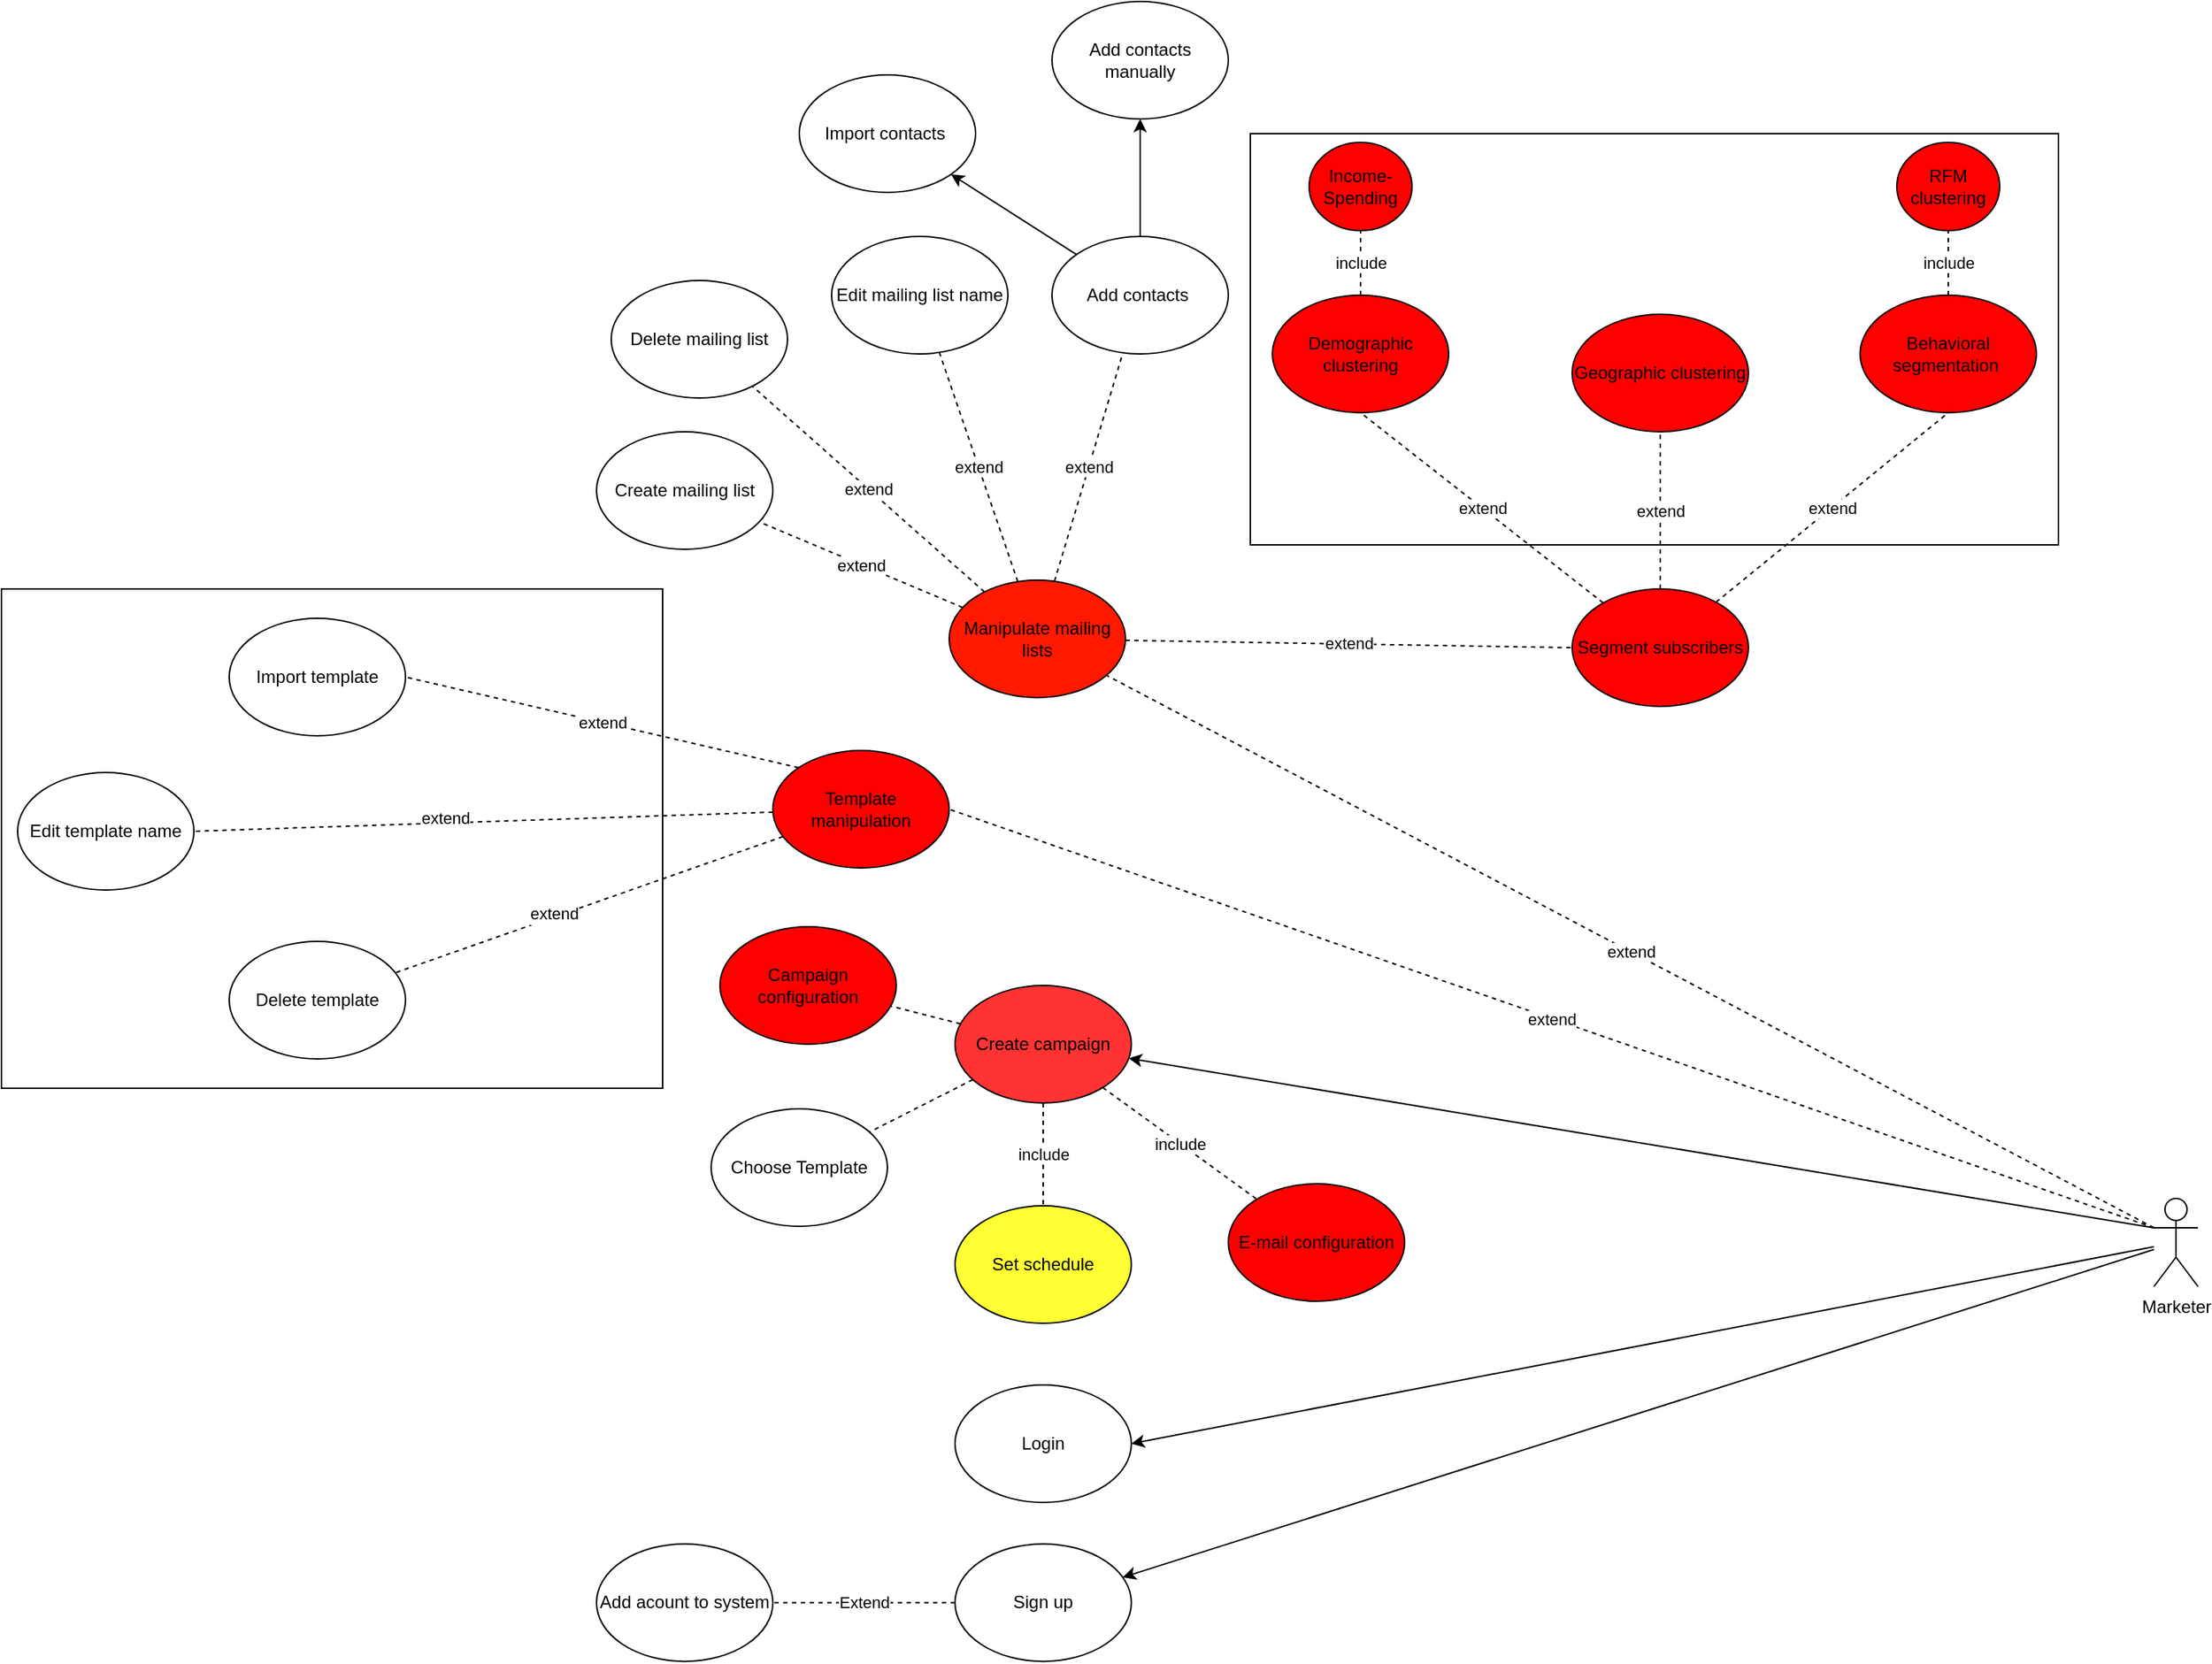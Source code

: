 <mxfile version="11.3.0" type="device" pages="1"><diagram id="N_T4IP2Gw8qYlKC844rA" name="Page-1"><mxGraphModel dx="1987" dy="1664" grid="1" gridSize="10" guides="1" tooltips="1" connect="1" arrows="1" fold="1" page="1" pageScale="1" pageWidth="850" pageHeight="1100" math="0" shadow="0"><root><object label="" id="0"><mxCell/></object><mxCell id="1" parent="0"/><mxCell id="Oi3GF3mrATbnB0xRvp1q-50" value="" style="rounded=0;whiteSpace=wrap;html=1;" parent="1" vertex="1"><mxGeometry x="-25" y="230" width="450" height="340" as="geometry"/></mxCell><mxCell id="Oi3GF3mrATbnB0xRvp1q-49" value="" style="rounded=0;whiteSpace=wrap;html=1;" parent="1" vertex="1"><mxGeometry x="825" y="-80" width="550" height="280" as="geometry"/></mxCell><mxCell id="eO_bXQIUu9fOd7VgZktI-27" value="Set schedule" style="ellipse;whiteSpace=wrap;html=1;fillColor=#FFFF33;" parent="1" vertex="1"><mxGeometry x="624" y="650" width="120" height="80" as="geometry"/></mxCell><mxCell id="eO_bXQIUu9fOd7VgZktI-33" value="Marketer" style="shape=umlActor;verticalLabelPosition=bottom;labelBackgroundColor=#ffffff;verticalAlign=top;html=1;outlineConnect=0;" parent="1" vertex="1"><mxGeometry x="1440" y="645" width="30" height="60" as="geometry"/></mxCell><mxCell id="eO_bXQIUu9fOd7VgZktI-35" value="Create campaign" style="ellipse;whiteSpace=wrap;html=1;fillColor=#FF3333;" parent="1" vertex="1"><mxGeometry x="624" y="500" width="120" height="80" as="geometry"/></mxCell><mxCell id="eO_bXQIUu9fOd7VgZktI-42" value="Edit template name" style="ellipse;whiteSpace=wrap;html=1;" parent="1" vertex="1"><mxGeometry x="-14" y="355" width="120" height="80" as="geometry"/></mxCell><mxCell id="eO_bXQIUu9fOd7VgZktI-46" value="E-mail configuration" style="ellipse;whiteSpace=wrap;html=1;fillColor=#FF0000;" parent="1" vertex="1"><mxGeometry x="810" y="635" width="120" height="80" as="geometry"/></mxCell><mxCell id="8gSnjXSxp8Frl7Wr6mXh-16" value="Login" style="ellipse;whiteSpace=wrap;html=1;" parent="1" vertex="1"><mxGeometry x="624" y="772" width="120" height="80" as="geometry"/></mxCell><mxCell id="1se_BGKtEGYpveD39wym-10" value="RFM clustering" style="ellipse;whiteSpace=wrap;html=1;fillColor=#FF0000;" parent="1" vertex="1"><mxGeometry x="1265" y="-74" width="70" height="60" as="geometry"/></mxCell><mxCell id="1se_BGKtEGYpveD39wym-31" value="Demographic clustering" style="ellipse;whiteSpace=wrap;html=1;fillColor=#FF0000;" parent="1" vertex="1"><mxGeometry x="840" y="30" width="120" height="80" as="geometry"/></mxCell><mxCell id="1se_BGKtEGYpveD39wym-57" value="Import template" style="ellipse;whiteSpace=wrap;html=1;" parent="1" vertex="1"><mxGeometry x="130" y="250" width="120" height="80" as="geometry"/></mxCell><mxCell id="1se_BGKtEGYpveD39wym-58" value="Delete template" style="ellipse;whiteSpace=wrap;html=1;" parent="1" vertex="1"><mxGeometry x="130" y="470" width="120" height="80" as="geometry"/></mxCell><mxCell id="vjpJ_fR7kgwNnZJL2zWP-4" value="Geographic clustering" style="ellipse;whiteSpace=wrap;html=1;fillColor=#FF0000;" parent="1" vertex="1"><mxGeometry x="1044" y="43" width="120" height="80" as="geometry"/></mxCell><mxCell id="Oi3GF3mrATbnB0xRvp1q-3" value="Template manipulation&lt;br&gt;" style="ellipse;whiteSpace=wrap;html=1;shadow=0;fillColor=#FF0000;" parent="1" vertex="1"><mxGeometry x="500" y="340" width="120" height="80" as="geometry"/></mxCell><mxCell id="Oi3GF3mrATbnB0xRvp1q-4" value="Manipulate mailing lists" style="ellipse;whiteSpace=wrap;html=1;fillColor=#FF1900;" parent="1" vertex="1"><mxGeometry x="620" y="224" width="120" height="80" as="geometry"/></mxCell><mxCell id="Oi3GF3mrATbnB0xRvp1q-7" value="" style="endArrow=classic;html=1;entryX=1;entryY=0.5;entryDx=0;entryDy=0;" parent="1" source="eO_bXQIUu9fOd7VgZktI-33" target="8gSnjXSxp8Frl7Wr6mXh-16" edge="1"><mxGeometry width="50" height="50" relative="1" as="geometry"><mxPoint x="1159.289" y="725" as="sourcePoint"/><mxPoint x="1159.289" y="675" as="targetPoint"/></mxGeometry></mxCell><mxCell id="Oi3GF3mrATbnB0xRvp1q-8" value="" style="endArrow=classic;html=1;" parent="1" source="eO_bXQIUu9fOd7VgZktI-33" target="Oi3GF3mrATbnB0xRvp1q-9" edge="1"><mxGeometry width="50" height="50" relative="1" as="geometry"><mxPoint x="1245" y="755" as="sourcePoint"/><mxPoint x="1245" y="775.711" as="targetPoint"/></mxGeometry></mxCell><mxCell id="Oi3GF3mrATbnB0xRvp1q-9" value="Sign up" style="ellipse;whiteSpace=wrap;html=1;" parent="1" vertex="1"><mxGeometry x="624" y="880.211" width="120" height="80" as="geometry"/></mxCell><mxCell id="Oi3GF3mrATbnB0xRvp1q-11" value="Add acount to system" style="ellipse;whiteSpace=wrap;html=1;" parent="1" vertex="1"><mxGeometry x="380" y="880.211" width="120" height="80" as="geometry"/></mxCell><mxCell id="Oi3GF3mrATbnB0xRvp1q-12" value="Extend" style="endArrow=none;dashed=1;html=1;" parent="1" source="Oi3GF3mrATbnB0xRvp1q-9" target="Oi3GF3mrATbnB0xRvp1q-11" edge="1"><mxGeometry width="50" height="50" relative="1" as="geometry"><mxPoint x="539.289" y="1140.211" as="sourcePoint"/><mxPoint x="539.289" y="1090.211" as="targetPoint"/></mxGeometry></mxCell><mxCell id="Oi3GF3mrATbnB0xRvp1q-14" value="" style="endArrow=classic;html=1;exitX=0;exitY=0.333;exitDx=0;exitDy=0;exitPerimeter=0;" parent="1" source="eO_bXQIUu9fOd7VgZktI-33" target="eO_bXQIUu9fOd7VgZktI-35" edge="1"><mxGeometry width="50" height="50" relative="1" as="geometry"><mxPoint x="890" y="580" as="sourcePoint"/><mxPoint x="940" y="530" as="targetPoint"/></mxGeometry></mxCell><mxCell id="Oi3GF3mrATbnB0xRvp1q-16" value="extend" style="endArrow=none;dashed=1;html=1;exitX=0;exitY=0;exitDx=0;exitDy=0;entryX=1;entryY=0.5;entryDx=0;entryDy=0;" parent="1" source="Oi3GF3mrATbnB0xRvp1q-3" target="1se_BGKtEGYpveD39wym-57" edge="1"><mxGeometry width="50" height="50" relative="1" as="geometry"><mxPoint x="430" y="340" as="sourcePoint"/><mxPoint x="480" y="290" as="targetPoint"/></mxGeometry></mxCell><mxCell id="Oi3GF3mrATbnB0xRvp1q-17" value="" style="endArrow=none;dashed=1;html=1;entryX=1;entryY=0.5;entryDx=0;entryDy=0;" parent="1" source="Oi3GF3mrATbnB0xRvp1q-3" target="eO_bXQIUu9fOd7VgZktI-42" edge="1"><mxGeometry width="50" height="50" relative="1" as="geometry"><mxPoint x="429.289" y="430" as="sourcePoint"/><mxPoint x="429.289" y="380" as="targetPoint"/></mxGeometry></mxCell><mxCell id="Oi3GF3mrATbnB0xRvp1q-20" value="&lt;span style=&quot;font-size: 11px&quot;&gt;extend&lt;/span&gt;" style="text;html=1;resizable=0;points=[];align=center;verticalAlign=middle;labelBackgroundColor=#ffffff;" parent="Oi3GF3mrATbnB0xRvp1q-17" vertex="1" connectable="0"><mxGeometry x="0.13" y="-4" relative="1" as="geometry"><mxPoint as="offset"/></mxGeometry></mxCell><mxCell id="Oi3GF3mrATbnB0xRvp1q-18" value="" style="endArrow=none;dashed=1;html=1;" parent="1" source="Oi3GF3mrATbnB0xRvp1q-3" target="1se_BGKtEGYpveD39wym-58" edge="1"><mxGeometry width="50" height="50" relative="1" as="geometry"><mxPoint x="560" y="470" as="sourcePoint"/><mxPoint x="560" y="490.711" as="targetPoint"/></mxGeometry></mxCell><mxCell id="Oi3GF3mrATbnB0xRvp1q-21" value="&lt;span style=&quot;font-size: 11px&quot;&gt;extend&lt;/span&gt;" style="text;html=1;resizable=0;points=[];align=center;verticalAlign=middle;labelBackgroundColor=#ffffff;" parent="Oi3GF3mrATbnB0xRvp1q-18" vertex="1" connectable="0"><mxGeometry x="0.171" y="-2" relative="1" as="geometry"><mxPoint x="-1" as="offset"/></mxGeometry></mxCell><mxCell id="Oi3GF3mrATbnB0xRvp1q-32" value="extend" style="endArrow=none;dashed=1;html=1;entryX=1;entryY=0.5;entryDx=0;entryDy=0;exitX=0;exitY=0.333;exitDx=0;exitDy=0;exitPerimeter=0;" parent="1" source="eO_bXQIUu9fOd7VgZktI-33" target="Oi3GF3mrATbnB0xRvp1q-3" edge="1"><mxGeometry width="50" height="50" relative="1" as="geometry"><mxPoint x="670" y="449.289" as="sourcePoint"/><mxPoint x="670" y="399.289" as="targetPoint"/></mxGeometry></mxCell><mxCell id="Oi3GF3mrATbnB0xRvp1q-33" value="include" style="endArrow=none;dashed=1;html=1;entryX=0.5;entryY=0;entryDx=0;entryDy=0;" parent="1" source="eO_bXQIUu9fOd7VgZktI-35" target="eO_bXQIUu9fOd7VgZktI-27" edge="1"><mxGeometry width="50" height="50" relative="1" as="geometry"><mxPoint x="539.289" y="560" as="sourcePoint"/><mxPoint x="539.289" y="510" as="targetPoint"/></mxGeometry></mxCell><mxCell id="Oi3GF3mrATbnB0xRvp1q-34" value="include" style="endArrow=none;dashed=1;html=1;" parent="1" source="eO_bXQIUu9fOd7VgZktI-35" target="eO_bXQIUu9fOd7VgZktI-46" edge="1"><mxGeometry width="50" height="50" relative="1" as="geometry"><mxPoint x="670" y="600" as="sourcePoint"/><mxPoint x="670" y="620.711" as="targetPoint"/></mxGeometry></mxCell><mxCell id="Oi3GF3mrATbnB0xRvp1q-35" value="extend" style="endArrow=none;dashed=1;html=1;exitX=0;exitY=0.333;exitDx=0;exitDy=0;exitPerimeter=0;" parent="1" source="eO_bXQIUu9fOd7VgZktI-33" target="Oi3GF3mrATbnB0xRvp1q-4" edge="1"><mxGeometry width="50" height="50" relative="1" as="geometry"><mxPoint x="750" y="319.289" as="sourcePoint"/><mxPoint x="750" y="269.289" as="targetPoint"/></mxGeometry></mxCell><mxCell id="Oi3GF3mrATbnB0xRvp1q-36" value="extend" style="endArrow=none;dashed=1;html=1;entryX=0;entryY=0.5;entryDx=0;entryDy=0;" parent="1" source="Oi3GF3mrATbnB0xRvp1q-4" target="K4ws8SM-ii2thedf5hyd-18" edge="1"><mxGeometry width="50" height="50" relative="1" as="geometry"><mxPoint x="730" y="310" as="sourcePoint"/><mxPoint x="780" y="260" as="targetPoint"/></mxGeometry></mxCell><mxCell id="_0Q8cinX7uqFqTLcqQZn-2" value="" style="edgeStyle=orthogonalEdgeStyle;rounded=0;orthogonalLoop=1;jettySize=auto;html=1;" parent="1" source="Oi3GF3mrATbnB0xRvp1q-37" target="_0Q8cinX7uqFqTLcqQZn-1" edge="1"><mxGeometry relative="1" as="geometry"/></mxCell><mxCell id="Oi3GF3mrATbnB0xRvp1q-37" value="Add contacts&amp;nbsp;" style="ellipse;whiteSpace=wrap;html=1;" parent="1" vertex="1"><mxGeometry x="690" y="-10" width="120" height="80" as="geometry"/></mxCell><mxCell id="_0Q8cinX7uqFqTLcqQZn-3" value="Import contacts&amp;nbsp;" style="ellipse;whiteSpace=wrap;html=1;" parent="1" vertex="1"><mxGeometry x="518" y="-120" width="120" height="80" as="geometry"/></mxCell><mxCell id="_0Q8cinX7uqFqTLcqQZn-1" value="Add contacts manually" style="ellipse;whiteSpace=wrap;html=1;" parent="1" vertex="1"><mxGeometry x="690" y="-170" width="120" height="80" as="geometry"/></mxCell><mxCell id="Oi3GF3mrATbnB0xRvp1q-38" value="extend" style="endArrow=none;dashed=1;html=1;" parent="1" source="Oi3GF3mrATbnB0xRvp1q-4" target="Oi3GF3mrATbnB0xRvp1q-37" edge="1"><mxGeometry width="50" height="50" relative="1" as="geometry"><mxPoint x="539.289" y="320" as="sourcePoint"/><mxPoint x="539.289" y="270" as="targetPoint"/></mxGeometry></mxCell><mxCell id="Oi3GF3mrATbnB0xRvp1q-39" value="extend" style="endArrow=none;dashed=1;html=1;entryX=0.5;entryY=1;entryDx=0;entryDy=0;" parent="1" source="K4ws8SM-ii2thedf5hyd-18" target="vjpJ_fR7kgwNnZJL2zWP-4" edge="1"><mxGeometry width="50" height="50" relative="1" as="geometry"><mxPoint x="900" y="189.289" as="sourcePoint"/><mxPoint x="900" y="139.289" as="targetPoint"/></mxGeometry></mxCell><mxCell id="Oi3GF3mrATbnB0xRvp1q-40" value="extend" style="endArrow=none;dashed=1;html=1;entryX=0.5;entryY=1;entryDx=0;entryDy=0;" parent="1" source="K4ws8SM-ii2thedf5hyd-18" target="1se_BGKtEGYpveD39wym-31" edge="1"><mxGeometry width="50" height="50" relative="1" as="geometry"><mxPoint x="900" y="189.289" as="sourcePoint"/><mxPoint x="900" y="139.289" as="targetPoint"/></mxGeometry></mxCell><mxCell id="Oi3GF3mrATbnB0xRvp1q-41" value="extend" style="endArrow=none;dashed=1;html=1;entryX=0.5;entryY=1;entryDx=0;entryDy=0;" parent="1" source="K4ws8SM-ii2thedf5hyd-18" target="2OLYNDdGp6GkHLxlW_Ts-1" edge="1"><mxGeometry width="50" height="50" relative="1" as="geometry"><mxPoint x="1000" y="290" as="sourcePoint"/><mxPoint x="1050" y="240" as="targetPoint"/></mxGeometry></mxCell><mxCell id="Oi3GF3mrATbnB0xRvp1q-42" value="include" style="endArrow=none;dashed=1;html=1;entryX=0.5;entryY=1;entryDx=0;entryDy=0;" parent="1" source="2OLYNDdGp6GkHLxlW_Ts-1" target="1se_BGKtEGYpveD39wym-10" edge="1"><mxGeometry width="50" height="50" relative="1" as="geometry"><mxPoint x="1140" y="59.289" as="sourcePoint"/><mxPoint x="1140" y="9.289" as="targetPoint"/></mxGeometry></mxCell><mxCell id="K4ws8SM-ii2thedf5hyd-18" value="Segment subscribers" style="ellipse;whiteSpace=wrap;html=1;fillColor=#FF0000;" parent="1" vertex="1"><mxGeometry x="1044" y="230" width="120" height="80" as="geometry"/></mxCell><mxCell id="2OLYNDdGp6GkHLxlW_Ts-1" value="Behavioral segmentation&amp;nbsp;" style="ellipse;whiteSpace=wrap;html=1;fillColor=#FF0000;" parent="1" vertex="1"><mxGeometry x="1240" y="30" width="120" height="80" as="geometry"/></mxCell><mxCell id="Pcb-soVHw89FOAHWU_s6-1" value="Income-Spending" style="ellipse;whiteSpace=wrap;html=1;fillColor=#FF0000;" parent="1" vertex="1"><mxGeometry x="865" y="-74" width="70" height="60" as="geometry"/></mxCell><mxCell id="Pcb-soVHw89FOAHWU_s6-2" value="include" style="endArrow=none;dashed=1;html=1;exitX=0.5;exitY=0;exitDx=0;exitDy=0;" parent="1" source="1se_BGKtEGYpveD39wym-31" target="Pcb-soVHw89FOAHWU_s6-1" edge="1"><mxGeometry width="50" height="50" relative="1" as="geometry"><mxPoint x="970" y="30" as="sourcePoint"/><mxPoint x="970" y="-18" as="targetPoint"/></mxGeometry></mxCell><mxCell id="lotxG_zyY99aLzox6nw7-2" value="Edit mailing list name" style="ellipse;whiteSpace=wrap;html=1;" parent="1" vertex="1"><mxGeometry x="540" y="-10" width="120" height="80" as="geometry"/></mxCell><mxCell id="lotxG_zyY99aLzox6nw7-3" value="Create mailing list" style="ellipse;whiteSpace=wrap;html=1;" parent="1" vertex="1"><mxGeometry x="380" y="123" width="120" height="80" as="geometry"/></mxCell><mxCell id="lotxG_zyY99aLzox6nw7-4" value="extend" style="endArrow=none;dashed=1;html=1;" parent="1" source="Oi3GF3mrATbnB0xRvp1q-4" target="lotxG_zyY99aLzox6nw7-2" edge="1"><mxGeometry width="50" height="50" relative="1" as="geometry"><mxPoint x="549.289" y="314" as="sourcePoint"/><mxPoint x="549.289" y="264" as="targetPoint"/></mxGeometry></mxCell><mxCell id="lotxG_zyY99aLzox6nw7-5" value="extend" style="endArrow=none;dashed=1;html=1;" parent="1" source="Oi3GF3mrATbnB0xRvp1q-4" target="lotxG_zyY99aLzox6nw7-3" edge="1"><mxGeometry width="50" height="50" relative="1" as="geometry"><mxPoint x="549.289" y="314" as="sourcePoint"/><mxPoint x="549.289" y="264" as="targetPoint"/></mxGeometry></mxCell><mxCell id="Fp4JdCtmm0FshaOmaUC1-1" value="Delete mailing list" style="ellipse;whiteSpace=wrap;html=1;" parent="1" vertex="1"><mxGeometry x="390" y="20" width="120" height="80" as="geometry"/></mxCell><mxCell id="Fp4JdCtmm0FshaOmaUC1-2" value="extend" style="endArrow=none;dashed=1;html=1;" parent="1" source="Oi3GF3mrATbnB0xRvp1q-4" target="Fp4JdCtmm0FshaOmaUC1-1" edge="1"><mxGeometry width="50" height="50" relative="1" as="geometry"><mxPoint x="605.618" y="244.162" as="sourcePoint"/><mxPoint x="522.461" y="113.815" as="targetPoint"/></mxGeometry></mxCell><mxCell id="_0Q8cinX7uqFqTLcqQZn-6" value="" style="endArrow=classic;html=1;" parent="1" source="Oi3GF3mrATbnB0xRvp1q-37" target="_0Q8cinX7uqFqTLcqQZn-3" edge="1"><mxGeometry width="50" height="50" relative="1" as="geometry"><mxPoint x="750" y="-30.711" as="sourcePoint"/><mxPoint x="750" y="-80.711" as="targetPoint"/></mxGeometry></mxCell><mxCell id="_0Q8cinX7uqFqTLcqQZn-14" value="Choose Template" style="ellipse;whiteSpace=wrap;html=1;" parent="1" vertex="1"><mxGeometry x="458" y="584" width="120" height="80" as="geometry"/></mxCell><mxCell id="_0Q8cinX7uqFqTLcqQZn-15" value="Campaign configuration" style="ellipse;whiteSpace=wrap;html=1;fillColor=#FF0000;" parent="1" vertex="1"><mxGeometry x="464" y="460" width="120" height="80" as="geometry"/></mxCell><mxCell id="_0Q8cinX7uqFqTLcqQZn-16" value="" style="endArrow=none;dashed=1;html=1;" parent="1" source="eO_bXQIUu9fOd7VgZktI-35" target="_0Q8cinX7uqFqTLcqQZn-15" edge="1"><mxGeometry width="50" height="50" relative="1" as="geometry"><mxPoint x="684" y="479.289" as="sourcePoint"/><mxPoint x="684" y="429.289" as="targetPoint"/></mxGeometry></mxCell><mxCell id="_0Q8cinX7uqFqTLcqQZn-17" value="" style="endArrow=none;dashed=1;html=1;" parent="1" source="eO_bXQIUu9fOd7VgZktI-35" target="_0Q8cinX7uqFqTLcqQZn-14" edge="1"><mxGeometry width="50" height="50" relative="1" as="geometry"><mxPoint x="553.289" y="590" as="sourcePoint"/><mxPoint x="553.289" y="540" as="targetPoint"/></mxGeometry></mxCell></root></mxGraphModel></diagram></mxfile>